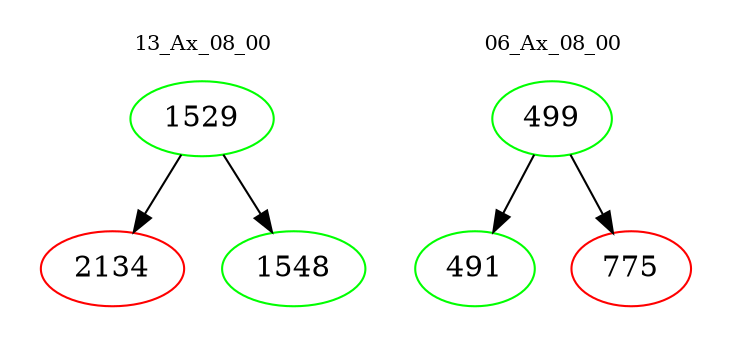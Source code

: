 digraph{
subgraph cluster_0 {
color = white
label = "13_Ax_08_00";
fontsize=10;
T0_1529 [label="1529", color="green"]
T0_1529 -> T0_2134 [color="black"]
T0_2134 [label="2134", color="red"]
T0_1529 -> T0_1548 [color="black"]
T0_1548 [label="1548", color="green"]
}
subgraph cluster_1 {
color = white
label = "06_Ax_08_00";
fontsize=10;
T1_499 [label="499", color="green"]
T1_499 -> T1_491 [color="black"]
T1_491 [label="491", color="green"]
T1_499 -> T1_775 [color="black"]
T1_775 [label="775", color="red"]
}
}
